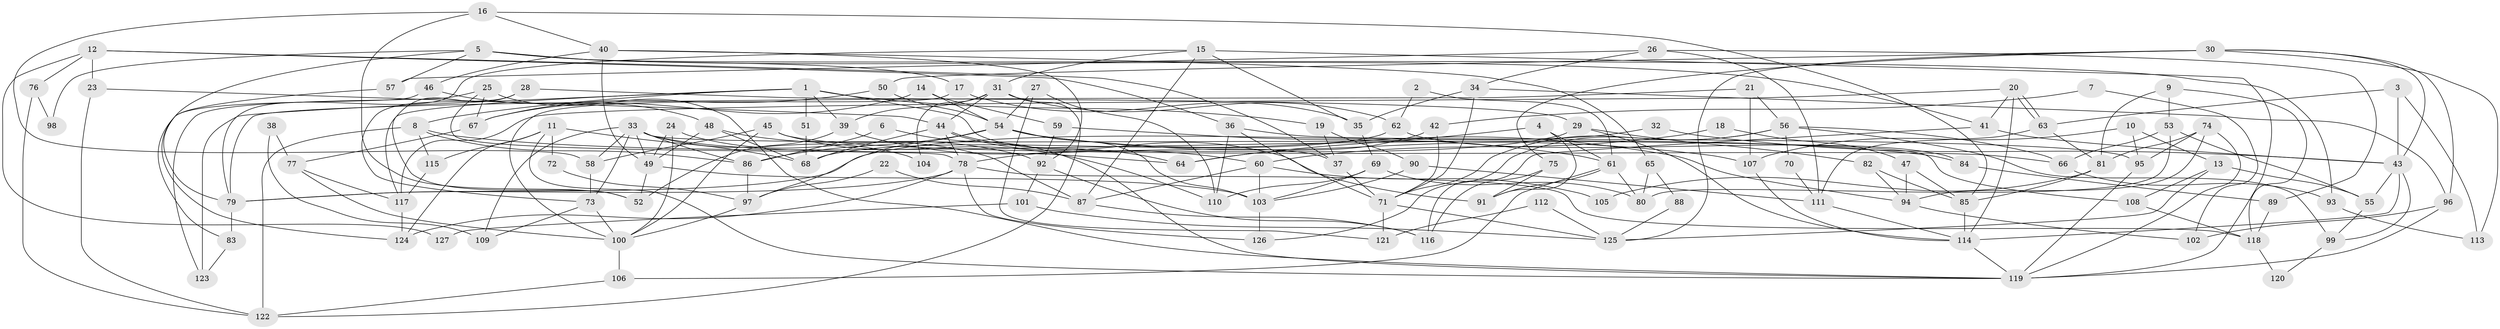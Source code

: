 // Generated by graph-tools (version 1.1) at 2025/11/02/27/25 16:11:22]
// undirected, 127 vertices, 254 edges
graph export_dot {
graph [start="1"]
  node [color=gray90,style=filled];
  1;
  2;
  3;
  4;
  5;
  6;
  7;
  8;
  9;
  10;
  11;
  12;
  13;
  14;
  15;
  16;
  17;
  18;
  19;
  20;
  21;
  22;
  23;
  24;
  25;
  26;
  27;
  28;
  29;
  30;
  31;
  32;
  33;
  34;
  35;
  36;
  37;
  38;
  39;
  40;
  41;
  42;
  43;
  44;
  45;
  46;
  47;
  48;
  49;
  50;
  51;
  52;
  53;
  54;
  55;
  56;
  57;
  58;
  59;
  60;
  61;
  62;
  63;
  64;
  65;
  66;
  67;
  68;
  69;
  70;
  71;
  72;
  73;
  74;
  75;
  76;
  77;
  78;
  79;
  80;
  81;
  82;
  83;
  84;
  85;
  86;
  87;
  88;
  89;
  90;
  91;
  92;
  93;
  94;
  95;
  96;
  97;
  98;
  99;
  100;
  101;
  102;
  103;
  104;
  105;
  106;
  107;
  108;
  109;
  110;
  111;
  112;
  113;
  114;
  115;
  116;
  117;
  118;
  119;
  120;
  121;
  122;
  123;
  124;
  125;
  126;
  127;
  1 -- 37;
  1 -- 117;
  1 -- 8;
  1 -- 19;
  1 -- 39;
  1 -- 51;
  1 -- 123;
  2 -- 61;
  2 -- 62;
  3 -- 43;
  3 -- 63;
  3 -- 113;
  4 -- 91;
  4 -- 64;
  4 -- 61;
  5 -- 17;
  5 -- 41;
  5 -- 57;
  5 -- 79;
  5 -- 93;
  5 -- 98;
  6 -- 86;
  6 -- 119;
  7 -- 102;
  7 -- 42;
  8 -- 84;
  8 -- 86;
  8 -- 115;
  8 -- 122;
  9 -- 53;
  9 -- 81;
  9 -- 118;
  10 -- 95;
  10 -- 107;
  10 -- 13;
  11 -- 115;
  11 -- 124;
  11 -- 68;
  11 -- 72;
  11 -- 119;
  12 -- 36;
  12 -- 23;
  12 -- 37;
  12 -- 76;
  12 -- 127;
  13 -- 55;
  13 -- 108;
  13 -- 125;
  14 -- 54;
  14 -- 59;
  14 -- 67;
  15 -- 79;
  15 -- 31;
  15 -- 35;
  15 -- 87;
  15 -- 119;
  16 -- 52;
  16 -- 85;
  16 -- 40;
  16 -- 58;
  17 -- 100;
  17 -- 35;
  18 -- 47;
  18 -- 60;
  19 -- 37;
  19 -- 90;
  20 -- 63;
  20 -- 63;
  20 -- 114;
  20 -- 41;
  20 -- 117;
  21 -- 107;
  21 -- 79;
  21 -- 56;
  22 -- 97;
  22 -- 87;
  23 -- 44;
  23 -- 122;
  24 -- 49;
  24 -- 100;
  24 -- 87;
  25 -- 119;
  25 -- 78;
  25 -- 67;
  25 -- 123;
  26 -- 111;
  26 -- 34;
  26 -- 57;
  26 -- 89;
  27 -- 110;
  27 -- 54;
  27 -- 121;
  28 -- 52;
  28 -- 73;
  28 -- 29;
  29 -- 78;
  29 -- 82;
  29 -- 114;
  30 -- 125;
  30 -- 75;
  30 -- 43;
  30 -- 50;
  30 -- 96;
  30 -- 113;
  31 -- 44;
  31 -- 39;
  31 -- 62;
  31 -- 104;
  31 -- 122;
  32 -- 43;
  32 -- 79;
  33 -- 108;
  33 -- 86;
  33 -- 49;
  33 -- 58;
  33 -- 64;
  33 -- 73;
  33 -- 104;
  33 -- 109;
  34 -- 35;
  34 -- 96;
  34 -- 71;
  35 -- 69;
  36 -- 110;
  36 -- 95;
  36 -- 71;
  37 -- 71;
  38 -- 77;
  38 -- 109;
  39 -- 60;
  39 -- 52;
  40 -- 46;
  40 -- 49;
  40 -- 65;
  40 -- 92;
  41 -- 43;
  41 -- 116;
  42 -- 64;
  42 -- 71;
  43 -- 114;
  43 -- 55;
  43 -- 99;
  44 -- 78;
  44 -- 68;
  44 -- 64;
  44 -- 91;
  45 -- 58;
  45 -- 66;
  45 -- 100;
  45 -- 110;
  46 -- 48;
  46 -- 83;
  47 -- 85;
  47 -- 94;
  48 -- 92;
  48 -- 49;
  48 -- 68;
  49 -- 52;
  49 -- 103;
  50 -- 67;
  50 -- 54;
  51 -- 68;
  53 -- 55;
  53 -- 66;
  53 -- 80;
  54 -- 86;
  54 -- 94;
  54 -- 97;
  54 -- 103;
  54 -- 107;
  55 -- 99;
  56 -- 71;
  56 -- 66;
  56 -- 70;
  56 -- 99;
  56 -- 126;
  57 -- 124;
  58 -- 73;
  59 -- 92;
  59 -- 61;
  60 -- 87;
  60 -- 103;
  60 -- 105;
  61 -- 106;
  61 -- 80;
  61 -- 91;
  62 -- 68;
  62 -- 84;
  63 -- 111;
  63 -- 81;
  65 -- 80;
  65 -- 88;
  66 -- 93;
  67 -- 77;
  69 -- 80;
  69 -- 103;
  69 -- 110;
  70 -- 111;
  71 -- 121;
  71 -- 125;
  72 -- 97;
  73 -- 100;
  73 -- 109;
  74 -- 81;
  74 -- 119;
  74 -- 94;
  74 -- 95;
  75 -- 116;
  75 -- 91;
  76 -- 122;
  76 -- 98;
  77 -- 100;
  77 -- 117;
  78 -- 126;
  78 -- 124;
  78 -- 79;
  78 -- 118;
  79 -- 83;
  81 -- 85;
  81 -- 105;
  82 -- 94;
  82 -- 85;
  83 -- 123;
  84 -- 89;
  85 -- 114;
  86 -- 97;
  87 -- 116;
  88 -- 125;
  89 -- 118;
  90 -- 103;
  90 -- 111;
  92 -- 116;
  92 -- 101;
  93 -- 113;
  94 -- 102;
  95 -- 119;
  96 -- 119;
  96 -- 102;
  97 -- 100;
  99 -- 120;
  100 -- 106;
  101 -- 125;
  101 -- 127;
  103 -- 126;
  106 -- 122;
  107 -- 114;
  108 -- 118;
  111 -- 114;
  112 -- 121;
  112 -- 125;
  114 -- 119;
  115 -- 117;
  117 -- 124;
  118 -- 120;
}
